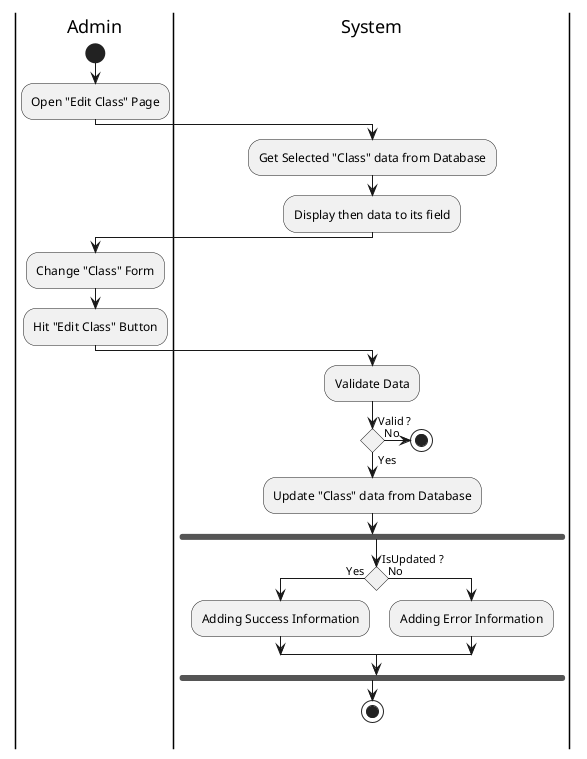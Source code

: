 @startuml UpdateClass

skinparam ConditionEndStyle hline
skinparam conditionStyle diamond
skinparam Monochrome true
skinparam Shadowing false

|Admin|
start
:Open "Edit Class" Page;

|System|
:Get Selected "Class" data from Database;
:Display then data to its field;

|Admin|
:Change "Class" Form;
:Hit "Edit Class" Button;

|System|
:Validate Data;
if (Valid ?) then (Yes)
    :Update "Class" data from Database;
    fork
        if (IsUpdated ?) then (Yes)
            :Adding Success Information;
        else (No)
            :Adding Error Information;
        endif
    endfork
    stop
else (No)
    stop
endif
@enduml